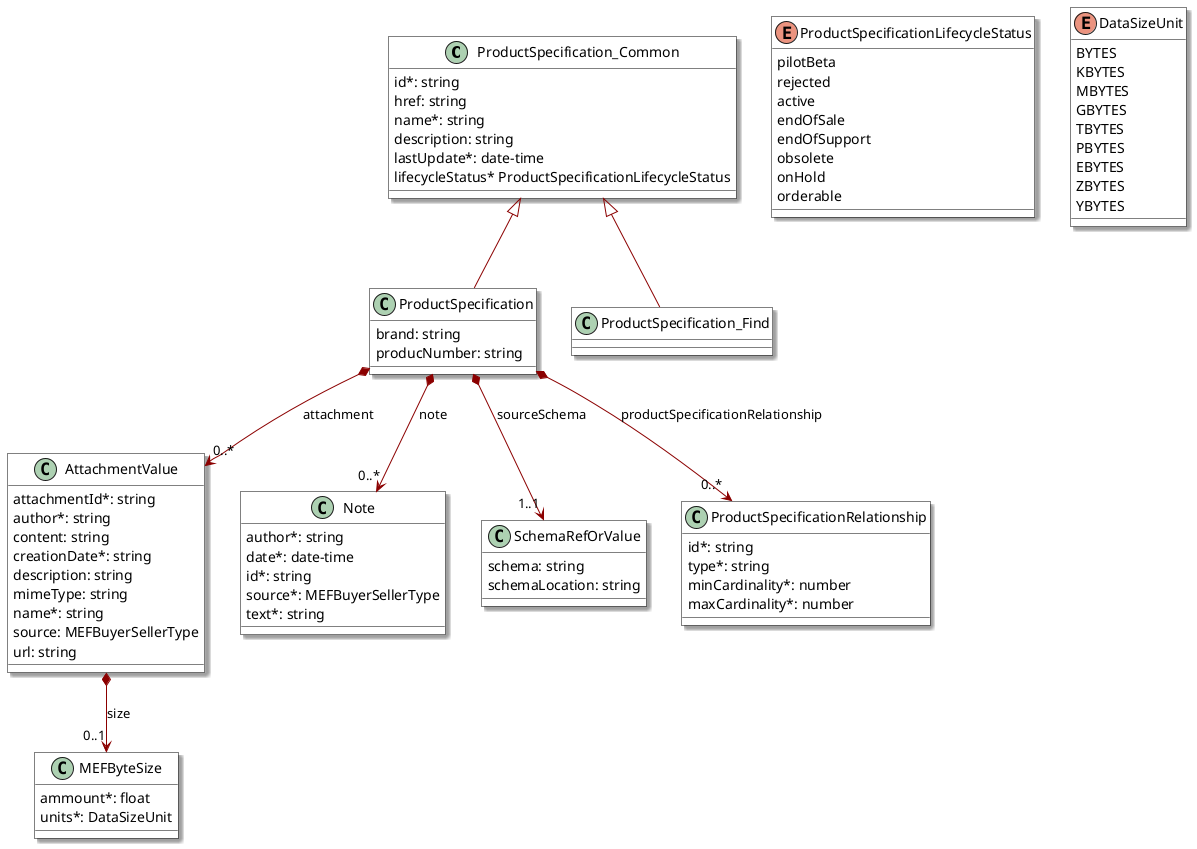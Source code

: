 @startuml
skinparam {
    ClassBackgroundColor White
    ClassBorderColor Black
    shadowing true
    RoundCorner 0
    LineColor DarkRed
    ArrowColor DarkRed
    ArrowThickness 1
}

class ProductSpecification_Common {
    id*: string
    href: string
    name*: string
    description: string
    lastUpdate*: date-time
    lifecycleStatus* ProductSpecificationLifecycleStatus
}

class ProductSpecification {
    brand: string
    producNumber: string
}

class  ProductSpecification_Find {

}

ProductSpecification_Common <|-- ProductSpecification_Find
ProductSpecification_Common <|-- ProductSpecification


class AttachmentValue {
    attachmentId*: string
    author*: string
    content: string
    creationDate*: string
    description: string
    mimeType: string
    name*: string
    source: MEFBuyerSellerType
    url: string
}

class MEFByteSize {
   ammount*: float
   units*: DataSizeUnit
}

AttachmentValue *-->"0..1" MEFByteSize : size

class Note {

    author*: string
    date*: date-time
    id*: string
    source*: MEFBuyerSellerType
    text*: string
}

class SchemaRefOrValue {
    schema: string
    schemaLocation: string
}

class ProductSpecificationRelationship {
    id*: string
    type*: string
    minCardinality*: number
    maxCardinality*: number
}

ProductSpecification *-->"0..*" AttachmentValue : attachment
ProductSpecification *-->"0..*" Note: note
ProductSpecification *-->"1..1" SchemaRefOrValue: sourceSchema
ProductSpecification *-->"0..*" ProductSpecificationRelationship: productSpecificationRelationship

enum ProductSpecificationLifecycleStatus {
    pilotBeta
    rejected
    active
    endOfSale
    endOfSupport
    obsolete
    onHold
    orderable
}

enum DataSizeUnit{
    BYTES
    KBYTES
    MBYTES
    GBYTES
    TBYTES
    PBYTES
    EBYTES
    ZBYTES
    YBYTES
}

@enduml

